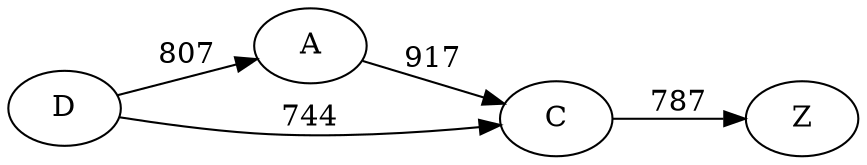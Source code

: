 digraph G {
	rankdir=LR size="8,5"
	A
	C
	A -> C [label=917]
	C
	Z
	C -> Z [label=787]
	D
	A
	D -> A [label=807]
	D
	C
	D -> C [label=744]
}
